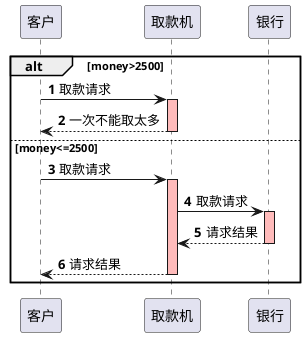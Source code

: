 @startuml
'https://plantuml.com/sequence-diagram

autonumber

alt money>2500
客户 -> 取款机: 取款请求
activate 取款机 #FFBBBB
取款机 --> 客户: 一次不能取太多
deactivate 取款机

else money<=2500
客户 -> 取款机: 取款请求
activate 取款机 #FFBBBB
取款机 -> 银行: 取款请求
activate 银行 #FFBBBB
银行 --> 取款机: 请求结果
deactivate 银行
取款机 --> 客户: 请求结果
deactivate 取款机
end
@enduml